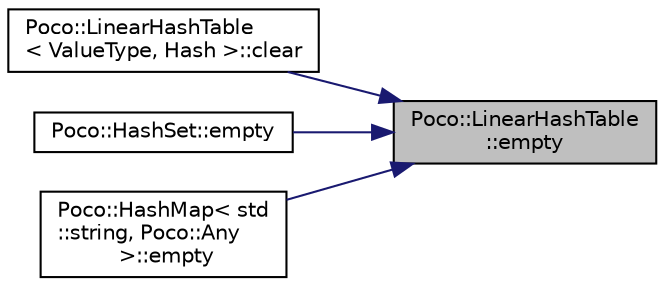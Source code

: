 digraph "Poco::LinearHashTable::empty"
{
 // LATEX_PDF_SIZE
  edge [fontname="Helvetica",fontsize="10",labelfontname="Helvetica",labelfontsize="10"];
  node [fontname="Helvetica",fontsize="10",shape=record];
  rankdir="RL";
  Node1 [label="Poco::LinearHashTable\l::empty",height=0.2,width=0.4,color="black", fillcolor="grey75", style="filled", fontcolor="black",tooltip="Returns true iff the table is empty."];
  Node1 -> Node2 [dir="back",color="midnightblue",fontsize="10",style="solid"];
  Node2 [label="Poco::LinearHashTable\l\< ValueType, Hash \>::clear",height=0.2,width=0.4,color="black", fillcolor="white", style="filled",URL="$classPoco_1_1LinearHashTable.html#a537d628cd0853b8ee5ddea0d613fe249",tooltip="Erases all elements."];
  Node1 -> Node3 [dir="back",color="midnightblue",fontsize="10",style="solid"];
  Node3 [label="Poco::HashSet::empty",height=0.2,width=0.4,color="black", fillcolor="white", style="filled",URL="$classPoco_1_1HashSet.html#a191c793d6b7f68f93d2fdfd5dc20e2ba",tooltip="Returns true iff the table is empty."];
  Node1 -> Node4 [dir="back",color="midnightblue",fontsize="10",style="solid"];
  Node4 [label="Poco::HashMap\< std\l::string, Poco::Any\l \>::empty",height=0.2,width=0.4,color="black", fillcolor="white", style="filled",URL="$classPoco_1_1HashMap.html#acd9b596d58f97a13f7b3f661dd8071e9",tooltip=" "];
}
